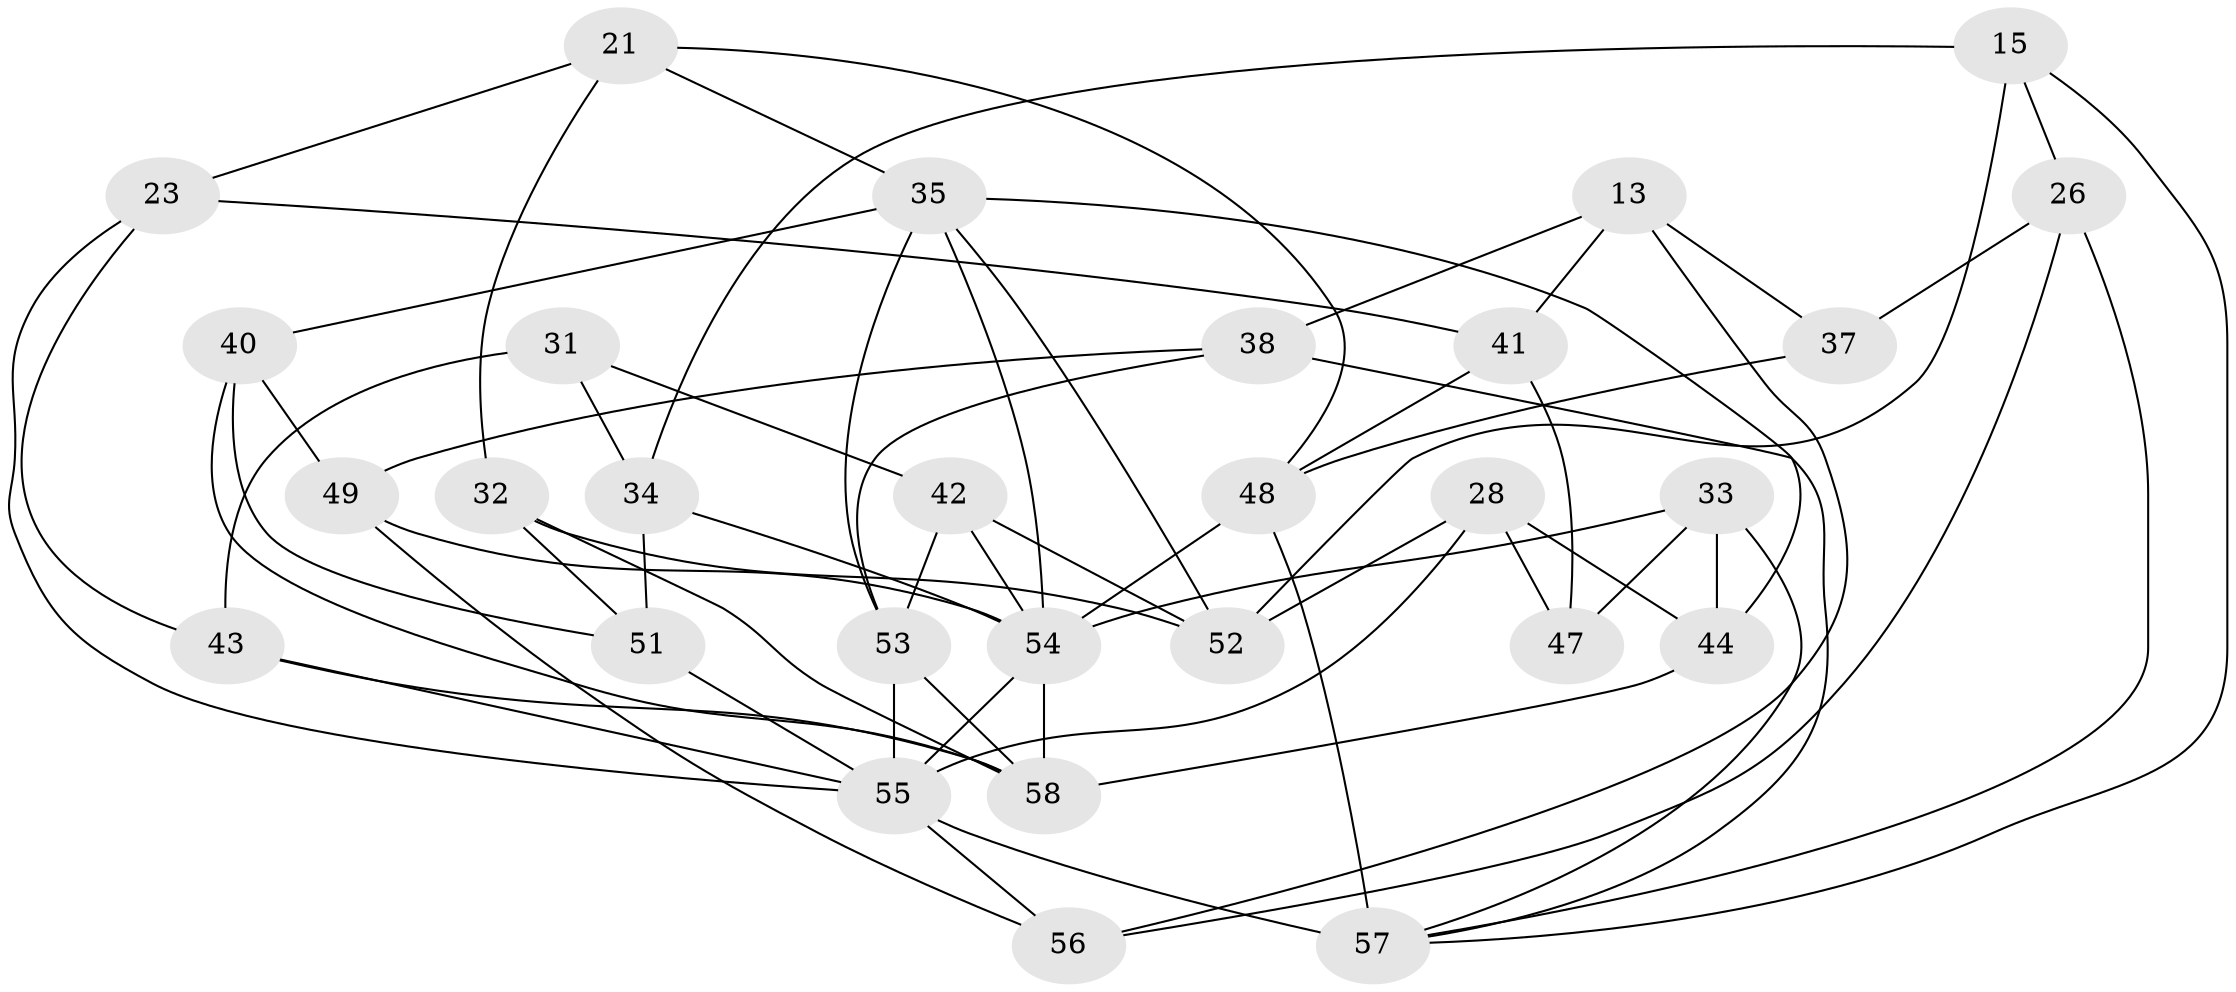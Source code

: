 // original degree distribution, {4: 1.0}
// Generated by graph-tools (version 1.1) at 2025/01/03/04/25 22:01:17]
// undirected, 29 vertices, 65 edges
graph export_dot {
graph [start="1"]
  node [color=gray90,style=filled];
  13;
  15;
  21;
  23;
  26 [super="+1"];
  28 [super="+18"];
  31;
  32;
  33;
  34;
  35 [super="+8"];
  37;
  38;
  40;
  41 [super="+22"];
  42;
  43 [super="+16"];
  44;
  47;
  48 [super="+3+39"];
  49;
  51 [super="+11"];
  52 [super="+30"];
  53 [super="+24+45"];
  54 [super="+9+36+29"];
  55 [super="+17+50"];
  56 [super="+46"];
  57 [super="+4+27+19"];
  58 [super="+10+25"];
  13 -- 38;
  13 -- 41;
  13 -- 37;
  13 -- 56;
  15 -- 26;
  15 -- 34;
  15 -- 52;
  15 -- 57;
  21 -- 32;
  21 -- 23;
  21 -- 35;
  21 -- 48;
  23 -- 55;
  23 -- 43;
  23 -- 41;
  26 -- 37 [weight=2];
  26 -- 56 [weight=2];
  26 -- 57;
  28 -- 47;
  28 -- 55 [weight=2];
  28 -- 52 [weight=2];
  28 -- 44;
  31 -- 43 [weight=2];
  31 -- 42;
  31 -- 34;
  32 -- 52;
  32 -- 58;
  32 -- 51;
  33 -- 44;
  33 -- 57;
  33 -- 47;
  33 -- 54;
  34 -- 54;
  34 -- 51;
  35 -- 40;
  35 -- 54;
  35 -- 44;
  35 -- 53;
  35 -- 52;
  37 -- 48;
  38 -- 49;
  38 -- 57;
  38 -- 53;
  40 -- 49;
  40 -- 51;
  40 -- 58;
  41 -- 48 [weight=2];
  41 -- 47 [weight=2];
  42 -- 54;
  42 -- 53;
  42 -- 52;
  43 -- 58 [weight=2];
  43 -- 55;
  44 -- 58;
  48 -- 54 [weight=3];
  48 -- 57 [weight=3];
  49 -- 56;
  49 -- 54;
  51 -- 55 [weight=3];
  53 -- 55 [weight=3];
  53 -- 58 [weight=2];
  54 -- 55 [weight=3];
  54 -- 58;
  55 -- 56 [weight=2];
  55 -- 57 [weight=3];
}

